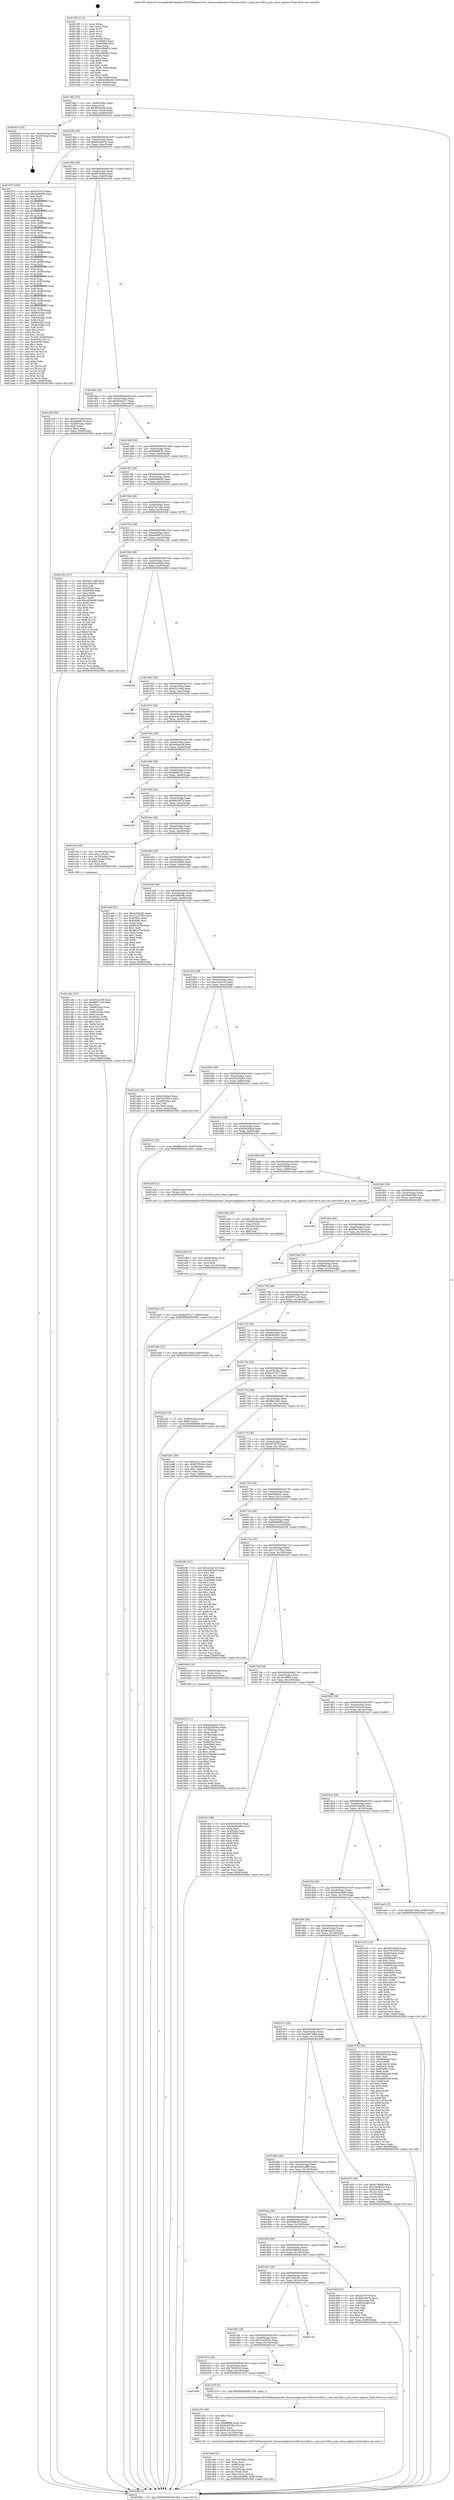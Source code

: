 digraph "0x4013f0" {
  label = "0x4013f0 (/mnt/c/Users/mathe/Desktop/tcc/POCII/binaries/extr_linuxsoundpciemu10k1emu10k1x.c_snd_emu10k1x_pcm_close_capture_Final-ollvm.out::main(0))"
  labelloc = "t"
  node[shape=record]

  Entry [label="",width=0.3,height=0.3,shape=circle,fillcolor=black,style=filled]
  "0x401462" [label="{
     0x401462 [32]\l
     | [instrs]\l
     &nbsp;&nbsp;0x401462 \<+6\>: mov -0x90(%rbp),%eax\l
     &nbsp;&nbsp;0x401468 \<+2\>: mov %eax,%ecx\l
     &nbsp;&nbsp;0x40146a \<+6\>: sub $0x8920cafa,%ecx\l
     &nbsp;&nbsp;0x401470 \<+6\>: mov %eax,-0xa4(%rbp)\l
     &nbsp;&nbsp;0x401476 \<+6\>: mov %ecx,-0xa8(%rbp)\l
     &nbsp;&nbsp;0x40147c \<+6\>: je 000000000040241e \<main+0x102e\>\l
  }"]
  "0x40241e" [label="{
     0x40241e [16]\l
     | [instrs]\l
     &nbsp;&nbsp;0x40241e \<+3\>: mov -0x24(%rbp),%eax\l
     &nbsp;&nbsp;0x402421 \<+4\>: lea -0x20(%rbp),%rsp\l
     &nbsp;&nbsp;0x402425 \<+1\>: pop %rbx\l
     &nbsp;&nbsp;0x402426 \<+2\>: pop %r12\l
     &nbsp;&nbsp;0x402428 \<+2\>: pop %r14\l
     &nbsp;&nbsp;0x40242a \<+2\>: pop %r15\l
     &nbsp;&nbsp;0x40242c \<+1\>: pop %rbp\l
     &nbsp;&nbsp;0x40242d \<+1\>: ret\l
  }"]
  "0x401482" [label="{
     0x401482 [28]\l
     | [instrs]\l
     &nbsp;&nbsp;0x401482 \<+5\>: jmp 0000000000401487 \<main+0x97\>\l
     &nbsp;&nbsp;0x401487 \<+6\>: mov -0xa4(%rbp),%eax\l
     &nbsp;&nbsp;0x40148d \<+5\>: sub $0x8d33ee7d,%eax\l
     &nbsp;&nbsp;0x401492 \<+6\>: mov %eax,-0xac(%rbp)\l
     &nbsp;&nbsp;0x401498 \<+6\>: je 0000000000401975 \<main+0x585\>\l
  }"]
  Exit [label="",width=0.3,height=0.3,shape=circle,fillcolor=black,style=filled,peripheries=2]
  "0x401975" [label="{
     0x401975 [308]\l
     | [instrs]\l
     &nbsp;&nbsp;0x401975 \<+5\>: mov $0x267057f,%eax\l
     &nbsp;&nbsp;0x40197a \<+5\>: mov $0xcaf8b5fb,%ecx\l
     &nbsp;&nbsp;0x40197f \<+2\>: xor %edx,%edx\l
     &nbsp;&nbsp;0x401981 \<+3\>: mov %rsp,%rsi\l
     &nbsp;&nbsp;0x401984 \<+4\>: add $0xfffffffffffffff0,%rsi\l
     &nbsp;&nbsp;0x401988 \<+3\>: mov %rsi,%rsp\l
     &nbsp;&nbsp;0x40198b \<+7\>: mov %rsi,-0x88(%rbp)\l
     &nbsp;&nbsp;0x401992 \<+3\>: mov %rsp,%rsi\l
     &nbsp;&nbsp;0x401995 \<+4\>: add $0xfffffffffffffff0,%rsi\l
     &nbsp;&nbsp;0x401999 \<+3\>: mov %rsi,%rsp\l
     &nbsp;&nbsp;0x40199c \<+3\>: mov %rsp,%rdi\l
     &nbsp;&nbsp;0x40199f \<+4\>: add $0xfffffffffffffff0,%rdi\l
     &nbsp;&nbsp;0x4019a3 \<+3\>: mov %rdi,%rsp\l
     &nbsp;&nbsp;0x4019a6 \<+4\>: mov %rdi,-0x80(%rbp)\l
     &nbsp;&nbsp;0x4019aa \<+3\>: mov %rsp,%rdi\l
     &nbsp;&nbsp;0x4019ad \<+4\>: add $0xfffffffffffffff0,%rdi\l
     &nbsp;&nbsp;0x4019b1 \<+3\>: mov %rdi,%rsp\l
     &nbsp;&nbsp;0x4019b4 \<+4\>: mov %rdi,-0x78(%rbp)\l
     &nbsp;&nbsp;0x4019b8 \<+3\>: mov %rsp,%rdi\l
     &nbsp;&nbsp;0x4019bb \<+4\>: add $0xfffffffffffffff0,%rdi\l
     &nbsp;&nbsp;0x4019bf \<+3\>: mov %rdi,%rsp\l
     &nbsp;&nbsp;0x4019c2 \<+4\>: mov %rdi,-0x70(%rbp)\l
     &nbsp;&nbsp;0x4019c6 \<+3\>: mov %rsp,%rdi\l
     &nbsp;&nbsp;0x4019c9 \<+4\>: add $0xfffffffffffffff0,%rdi\l
     &nbsp;&nbsp;0x4019cd \<+3\>: mov %rdi,%rsp\l
     &nbsp;&nbsp;0x4019d0 \<+4\>: mov %rdi,-0x68(%rbp)\l
     &nbsp;&nbsp;0x4019d4 \<+3\>: mov %rsp,%rdi\l
     &nbsp;&nbsp;0x4019d7 \<+4\>: add $0xfffffffffffffff0,%rdi\l
     &nbsp;&nbsp;0x4019db \<+3\>: mov %rdi,%rsp\l
     &nbsp;&nbsp;0x4019de \<+4\>: mov %rdi,-0x60(%rbp)\l
     &nbsp;&nbsp;0x4019e2 \<+3\>: mov %rsp,%rdi\l
     &nbsp;&nbsp;0x4019e5 \<+4\>: add $0xfffffffffffffff0,%rdi\l
     &nbsp;&nbsp;0x4019e9 \<+3\>: mov %rdi,%rsp\l
     &nbsp;&nbsp;0x4019ec \<+4\>: mov %rdi,-0x58(%rbp)\l
     &nbsp;&nbsp;0x4019f0 \<+3\>: mov %rsp,%rdi\l
     &nbsp;&nbsp;0x4019f3 \<+4\>: add $0xfffffffffffffff0,%rdi\l
     &nbsp;&nbsp;0x4019f7 \<+3\>: mov %rdi,%rsp\l
     &nbsp;&nbsp;0x4019fa \<+4\>: mov %rdi,-0x50(%rbp)\l
     &nbsp;&nbsp;0x4019fe \<+3\>: mov %rsp,%rdi\l
     &nbsp;&nbsp;0x401a01 \<+4\>: add $0xfffffffffffffff0,%rdi\l
     &nbsp;&nbsp;0x401a05 \<+3\>: mov %rdi,%rsp\l
     &nbsp;&nbsp;0x401a08 \<+4\>: mov %rdi,-0x48(%rbp)\l
     &nbsp;&nbsp;0x401a0c \<+3\>: mov %rsp,%rdi\l
     &nbsp;&nbsp;0x401a0f \<+4\>: add $0xfffffffffffffff0,%rdi\l
     &nbsp;&nbsp;0x401a13 \<+3\>: mov %rdi,%rsp\l
     &nbsp;&nbsp;0x401a16 \<+4\>: mov %rdi,-0x40(%rbp)\l
     &nbsp;&nbsp;0x401a1a \<+3\>: mov %rsp,%rdi\l
     &nbsp;&nbsp;0x401a1d \<+4\>: add $0xfffffffffffffff0,%rdi\l
     &nbsp;&nbsp;0x401a21 \<+3\>: mov %rdi,%rsp\l
     &nbsp;&nbsp;0x401a24 \<+4\>: mov %rdi,-0x38(%rbp)\l
     &nbsp;&nbsp;0x401a28 \<+7\>: mov -0x88(%rbp),%rdi\l
     &nbsp;&nbsp;0x401a2f \<+6\>: movl $0x0,(%rdi)\l
     &nbsp;&nbsp;0x401a35 \<+7\>: mov -0x94(%rbp),%r8d\l
     &nbsp;&nbsp;0x401a3c \<+3\>: mov %r8d,(%rsi)\l
     &nbsp;&nbsp;0x401a3f \<+4\>: mov -0x80(%rbp),%rdi\l
     &nbsp;&nbsp;0x401a43 \<+7\>: mov -0xa0(%rbp),%r9\l
     &nbsp;&nbsp;0x401a4a \<+3\>: mov %r9,(%rdi)\l
     &nbsp;&nbsp;0x401a4d \<+3\>: cmpl $0x2,(%rsi)\l
     &nbsp;&nbsp;0x401a50 \<+4\>: setne %r10b\l
     &nbsp;&nbsp;0x401a54 \<+4\>: and $0x1,%r10b\l
     &nbsp;&nbsp;0x401a58 \<+4\>: mov %r10b,-0x29(%rbp)\l
     &nbsp;&nbsp;0x401a5c \<+8\>: mov 0x40505c,%r11d\l
     &nbsp;&nbsp;0x401a64 \<+7\>: mov 0x405060,%ebx\l
     &nbsp;&nbsp;0x401a6b \<+3\>: sub $0x1,%edx\l
     &nbsp;&nbsp;0x401a6e \<+3\>: mov %r11d,%r14d\l
     &nbsp;&nbsp;0x401a71 \<+3\>: add %edx,%r14d\l
     &nbsp;&nbsp;0x401a74 \<+4\>: imul %r14d,%r11d\l
     &nbsp;&nbsp;0x401a78 \<+4\>: and $0x1,%r11d\l
     &nbsp;&nbsp;0x401a7c \<+4\>: cmp $0x0,%r11d\l
     &nbsp;&nbsp;0x401a80 \<+4\>: sete %r10b\l
     &nbsp;&nbsp;0x401a84 \<+3\>: cmp $0xa,%ebx\l
     &nbsp;&nbsp;0x401a87 \<+4\>: setl %r15b\l
     &nbsp;&nbsp;0x401a8b \<+3\>: mov %r10b,%r12b\l
     &nbsp;&nbsp;0x401a8e \<+3\>: and %r15b,%r12b\l
     &nbsp;&nbsp;0x401a91 \<+3\>: xor %r15b,%r10b\l
     &nbsp;&nbsp;0x401a94 \<+3\>: or %r10b,%r12b\l
     &nbsp;&nbsp;0x401a97 \<+4\>: test $0x1,%r12b\l
     &nbsp;&nbsp;0x401a9b \<+3\>: cmovne %ecx,%eax\l
     &nbsp;&nbsp;0x401a9e \<+6\>: mov %eax,-0x90(%rbp)\l
     &nbsp;&nbsp;0x401aa4 \<+5\>: jmp 000000000040259d \<main+0x11ad\>\l
  }"]
  "0x40149e" [label="{
     0x40149e [28]\l
     | [instrs]\l
     &nbsp;&nbsp;0x40149e \<+5\>: jmp 00000000004014a3 \<main+0xb3\>\l
     &nbsp;&nbsp;0x4014a3 \<+6\>: mov -0xa4(%rbp),%eax\l
     &nbsp;&nbsp;0x4014a9 \<+5\>: sub $0x957fc8ea,%eax\l
     &nbsp;&nbsp;0x4014ae \<+6\>: mov %eax,-0xb0(%rbp)\l
     &nbsp;&nbsp;0x4014b4 \<+6\>: je 0000000000401c0d \<main+0x81d\>\l
  }"]
  "0x401eed" [label="{
     0x401eed [15]\l
     | [instrs]\l
     &nbsp;&nbsp;0x401eed \<+10\>: movl $0xfac97417,-0x90(%rbp)\l
     &nbsp;&nbsp;0x401ef7 \<+5\>: jmp 000000000040259d \<main+0x11ad\>\l
  }"]
  "0x401c0d" [label="{
     0x401c0d [30]\l
     | [instrs]\l
     &nbsp;&nbsp;0x401c0d \<+5\>: mov $0xb321a4ef,%eax\l
     &nbsp;&nbsp;0x401c12 \<+5\>: mov $0xae6697c9,%ecx\l
     &nbsp;&nbsp;0x401c17 \<+3\>: mov -0x28(%rbp),%edx\l
     &nbsp;&nbsp;0x401c1a \<+3\>: cmp $0x0,%edx\l
     &nbsp;&nbsp;0x401c1d \<+3\>: cmove %ecx,%eax\l
     &nbsp;&nbsp;0x401c20 \<+6\>: mov %eax,-0x90(%rbp)\l
     &nbsp;&nbsp;0x401c26 \<+5\>: jmp 000000000040259d \<main+0x11ad\>\l
  }"]
  "0x4014ba" [label="{
     0x4014ba [28]\l
     | [instrs]\l
     &nbsp;&nbsp;0x4014ba \<+5\>: jmp 00000000004014bf \<main+0xcf\>\l
     &nbsp;&nbsp;0x4014bf \<+6\>: mov -0xa4(%rbp),%eax\l
     &nbsp;&nbsp;0x4014c5 \<+5\>: sub $0x9cfcba77,%eax\l
     &nbsp;&nbsp;0x4014ca \<+6\>: mov %eax,-0xb4(%rbp)\l
     &nbsp;&nbsp;0x4014d0 \<+6\>: je 0000000000402571 \<main+0x1181\>\l
  }"]
  "0x401ed8" [label="{
     0x401ed8 [21]\l
     | [instrs]\l
     &nbsp;&nbsp;0x401ed8 \<+4\>: mov -0x68(%rbp),%rcx\l
     &nbsp;&nbsp;0x401edc \<+3\>: mov (%rcx),%rcx\l
     &nbsp;&nbsp;0x401edf \<+3\>: mov %rcx,%rdi\l
     &nbsp;&nbsp;0x401ee2 \<+6\>: mov %eax,-0x15c(%rbp)\l
     &nbsp;&nbsp;0x401ee8 \<+5\>: call 0000000000401030 \<free@plt\>\l
     | [calls]\l
     &nbsp;&nbsp;0x401030 \{1\} (unknown)\l
  }"]
  "0x402571" [label="{
     0x402571\l
  }", style=dashed]
  "0x4014d6" [label="{
     0x4014d6 [28]\l
     | [instrs]\l
     &nbsp;&nbsp;0x4014d6 \<+5\>: jmp 00000000004014db \<main+0xeb\>\l
     &nbsp;&nbsp;0x4014db \<+6\>: mov -0xa4(%rbp),%eax\l
     &nbsp;&nbsp;0x4014e1 \<+5\>: sub $0x9d9997f1,%eax\l
     &nbsp;&nbsp;0x4014e6 \<+6\>: mov %eax,-0xb8(%rbp)\l
     &nbsp;&nbsp;0x4014ec \<+6\>: je 0000000000402023 \<main+0xc33\>\l
  }"]
  "0x401ebb" [label="{
     0x401ebb [29]\l
     | [instrs]\l
     &nbsp;&nbsp;0x401ebb \<+10\>: movabs $0x4030d6,%rdi\l
     &nbsp;&nbsp;0x401ec5 \<+4\>: mov -0x58(%rbp),%rcx\l
     &nbsp;&nbsp;0x401ec9 \<+2\>: mov %eax,(%rcx)\l
     &nbsp;&nbsp;0x401ecb \<+4\>: mov -0x58(%rbp),%rcx\l
     &nbsp;&nbsp;0x401ecf \<+2\>: mov (%rcx),%esi\l
     &nbsp;&nbsp;0x401ed1 \<+2\>: mov $0x0,%al\l
     &nbsp;&nbsp;0x401ed3 \<+5\>: call 0000000000401040 \<printf@plt\>\l
     | [calls]\l
     &nbsp;&nbsp;0x401040 \{1\} (unknown)\l
  }"]
  "0x402023" [label="{
     0x402023\l
  }", style=dashed]
  "0x4014f2" [label="{
     0x4014f2 [28]\l
     | [instrs]\l
     &nbsp;&nbsp;0x4014f2 \<+5\>: jmp 00000000004014f7 \<main+0x107\>\l
     &nbsp;&nbsp;0x4014f7 \<+6\>: mov -0xa4(%rbp),%eax\l
     &nbsp;&nbsp;0x4014fd \<+5\>: sub $0x9e496426,%eax\l
     &nbsp;&nbsp;0x401502 \<+6\>: mov %eax,-0xbc(%rbp)\l
     &nbsp;&nbsp;0x401508 \<+6\>: je 0000000000402014 \<main+0xc24\>\l
  }"]
  "0x401da6" [label="{
     0x401da6 [41]\l
     | [instrs]\l
     &nbsp;&nbsp;0x401da6 \<+6\>: mov -0x158(%rbp),%ecx\l
     &nbsp;&nbsp;0x401dac \<+3\>: imul %eax,%ecx\l
     &nbsp;&nbsp;0x401daf \<+4\>: mov -0x68(%rbp),%rsi\l
     &nbsp;&nbsp;0x401db3 \<+3\>: mov (%rsi),%rsi\l
     &nbsp;&nbsp;0x401db6 \<+4\>: mov -0x60(%rbp),%rdi\l
     &nbsp;&nbsp;0x401dba \<+3\>: movslq (%rdi),%rdi\l
     &nbsp;&nbsp;0x401dbd \<+3\>: mov %ecx,(%rsi,%rdi,4)\l
     &nbsp;&nbsp;0x401dc0 \<+10\>: movl $0x18c2ff5b,-0x90(%rbp)\l
     &nbsp;&nbsp;0x401dca \<+5\>: jmp 000000000040259d \<main+0x11ad\>\l
  }"]
  "0x402014" [label="{
     0x402014\l
  }", style=dashed]
  "0x40150e" [label="{
     0x40150e [28]\l
     | [instrs]\l
     &nbsp;&nbsp;0x40150e \<+5\>: jmp 0000000000401513 \<main+0x123\>\l
     &nbsp;&nbsp;0x401513 \<+6\>: mov -0xa4(%rbp),%eax\l
     &nbsp;&nbsp;0x401519 \<+5\>: sub $0xa7411abc,%eax\l
     &nbsp;&nbsp;0x40151e \<+6\>: mov %eax,-0xc0(%rbp)\l
     &nbsp;&nbsp;0x401524 \<+6\>: je 0000000000401bef \<main+0x7ff\>\l
  }"]
  "0x401d7e" [label="{
     0x401d7e [40]\l
     | [instrs]\l
     &nbsp;&nbsp;0x401d7e \<+5\>: mov $0x2,%ecx\l
     &nbsp;&nbsp;0x401d83 \<+1\>: cltd\l
     &nbsp;&nbsp;0x401d84 \<+2\>: idiv %ecx\l
     &nbsp;&nbsp;0x401d86 \<+6\>: imul $0xfffffffe,%edx,%ecx\l
     &nbsp;&nbsp;0x401d8c \<+6\>: sub $0x6c2d33bd,%ecx\l
     &nbsp;&nbsp;0x401d92 \<+3\>: add $0x1,%ecx\l
     &nbsp;&nbsp;0x401d95 \<+6\>: add $0x6c2d33bd,%ecx\l
     &nbsp;&nbsp;0x401d9b \<+6\>: mov %ecx,-0x158(%rbp)\l
     &nbsp;&nbsp;0x401da1 \<+5\>: call 0000000000401160 \<next_i\>\l
     | [calls]\l
     &nbsp;&nbsp;0x401160 \{1\} (/mnt/c/Users/mathe/Desktop/tcc/POCII/binaries/extr_linuxsoundpciemu10k1emu10k1x.c_snd_emu10k1x_pcm_close_capture_Final-ollvm.out::next_i)\l
  }"]
  "0x401bef" [label="{
     0x401bef\l
  }", style=dashed]
  "0x40152a" [label="{
     0x40152a [28]\l
     | [instrs]\l
     &nbsp;&nbsp;0x40152a \<+5\>: jmp 000000000040152f \<main+0x13f\>\l
     &nbsp;&nbsp;0x40152f \<+6\>: mov -0xa4(%rbp),%eax\l
     &nbsp;&nbsp;0x401535 \<+5\>: sub $0xae6697c9,%eax\l
     &nbsp;&nbsp;0x40153a \<+6\>: mov %eax,-0xc4(%rbp)\l
     &nbsp;&nbsp;0x401540 \<+6\>: je 0000000000401c2b \<main+0x83b\>\l
  }"]
  "0x401936" [label="{
     0x401936\l
  }", style=dashed]
  "0x401c2b" [label="{
     0x401c2b [147]\l
     | [instrs]\l
     &nbsp;&nbsp;0x401c2b \<+5\>: mov $0x5641c9f9,%eax\l
     &nbsp;&nbsp;0x401c30 \<+5\>: mov $0xc0d41f43,%ecx\l
     &nbsp;&nbsp;0x401c35 \<+2\>: mov $0x1,%dl\l
     &nbsp;&nbsp;0x401c37 \<+7\>: mov 0x40505c,%esi\l
     &nbsp;&nbsp;0x401c3e \<+7\>: mov 0x405060,%edi\l
     &nbsp;&nbsp;0x401c45 \<+3\>: mov %esi,%r8d\l
     &nbsp;&nbsp;0x401c48 \<+7\>: sub $0xc85fe3d9,%r8d\l
     &nbsp;&nbsp;0x401c4f \<+4\>: sub $0x1,%r8d\l
     &nbsp;&nbsp;0x401c53 \<+7\>: add $0xc85fe3d9,%r8d\l
     &nbsp;&nbsp;0x401c5a \<+4\>: imul %r8d,%esi\l
     &nbsp;&nbsp;0x401c5e \<+3\>: and $0x1,%esi\l
     &nbsp;&nbsp;0x401c61 \<+3\>: cmp $0x0,%esi\l
     &nbsp;&nbsp;0x401c64 \<+4\>: sete %r9b\l
     &nbsp;&nbsp;0x401c68 \<+3\>: cmp $0xa,%edi\l
     &nbsp;&nbsp;0x401c6b \<+4\>: setl %r10b\l
     &nbsp;&nbsp;0x401c6f \<+3\>: mov %r9b,%r11b\l
     &nbsp;&nbsp;0x401c72 \<+4\>: xor $0xff,%r11b\l
     &nbsp;&nbsp;0x401c76 \<+3\>: mov %r10b,%bl\l
     &nbsp;&nbsp;0x401c79 \<+3\>: xor $0xff,%bl\l
     &nbsp;&nbsp;0x401c7c \<+3\>: xor $0x0,%dl\l
     &nbsp;&nbsp;0x401c7f \<+3\>: mov %r11b,%r14b\l
     &nbsp;&nbsp;0x401c82 \<+4\>: and $0x0,%r14b\l
     &nbsp;&nbsp;0x401c86 \<+3\>: and %dl,%r9b\l
     &nbsp;&nbsp;0x401c89 \<+3\>: mov %bl,%r15b\l
     &nbsp;&nbsp;0x401c8c \<+4\>: and $0x0,%r15b\l
     &nbsp;&nbsp;0x401c90 \<+3\>: and %dl,%r10b\l
     &nbsp;&nbsp;0x401c93 \<+3\>: or %r9b,%r14b\l
     &nbsp;&nbsp;0x401c96 \<+3\>: or %r10b,%r15b\l
     &nbsp;&nbsp;0x401c99 \<+3\>: xor %r15b,%r14b\l
     &nbsp;&nbsp;0x401c9c \<+3\>: or %bl,%r11b\l
     &nbsp;&nbsp;0x401c9f \<+4\>: xor $0xff,%r11b\l
     &nbsp;&nbsp;0x401ca3 \<+3\>: or $0x0,%dl\l
     &nbsp;&nbsp;0x401ca6 \<+3\>: and %dl,%r11b\l
     &nbsp;&nbsp;0x401ca9 \<+3\>: or %r11b,%r14b\l
     &nbsp;&nbsp;0x401cac \<+4\>: test $0x1,%r14b\l
     &nbsp;&nbsp;0x401cb0 \<+3\>: cmovne %ecx,%eax\l
     &nbsp;&nbsp;0x401cb3 \<+6\>: mov %eax,-0x90(%rbp)\l
     &nbsp;&nbsp;0x401cb9 \<+5\>: jmp 000000000040259d \<main+0x11ad\>\l
  }"]
  "0x401546" [label="{
     0x401546 [28]\l
     | [instrs]\l
     &nbsp;&nbsp;0x401546 \<+5\>: jmp 000000000040154b \<main+0x15b\>\l
     &nbsp;&nbsp;0x40154b \<+6\>: mov -0xa4(%rbp),%eax\l
     &nbsp;&nbsp;0x401551 \<+5\>: sub $0xb2ae050d,%eax\l
     &nbsp;&nbsp;0x401556 \<+6\>: mov %eax,-0xc8(%rbp)\l
     &nbsp;&nbsp;0x40155c \<+6\>: je 000000000040209d \<main+0xcad\>\l
  }"]
  "0x401d79" [label="{
     0x401d79 [5]\l
     | [instrs]\l
     &nbsp;&nbsp;0x401d79 \<+5\>: call 0000000000401160 \<next_i\>\l
     | [calls]\l
     &nbsp;&nbsp;0x401160 \{1\} (/mnt/c/Users/mathe/Desktop/tcc/POCII/binaries/extr_linuxsoundpciemu10k1emu10k1x.c_snd_emu10k1x_pcm_close_capture_Final-ollvm.out::next_i)\l
  }"]
  "0x40209d" [label="{
     0x40209d\l
  }", style=dashed]
  "0x401562" [label="{
     0x401562 [28]\l
     | [instrs]\l
     &nbsp;&nbsp;0x401562 \<+5\>: jmp 0000000000401567 \<main+0x177\>\l
     &nbsp;&nbsp;0x401567 \<+6\>: mov -0xa4(%rbp),%eax\l
     &nbsp;&nbsp;0x40156d \<+5\>: sub $0xb321a4ef,%eax\l
     &nbsp;&nbsp;0x401572 \<+6\>: mov %eax,-0xcc(%rbp)\l
     &nbsp;&nbsp;0x401578 \<+6\>: je 000000000040220b \<main+0xe1b\>\l
  }"]
  "0x40191a" [label="{
     0x40191a [28]\l
     | [instrs]\l
     &nbsp;&nbsp;0x40191a \<+5\>: jmp 000000000040191f \<main+0x52f\>\l
     &nbsp;&nbsp;0x40191f \<+6\>: mov -0xa4(%rbp),%eax\l
     &nbsp;&nbsp;0x401925 \<+5\>: sub $0x79d363c3,%eax\l
     &nbsp;&nbsp;0x40192a \<+6\>: mov %eax,-0x154(%rbp)\l
     &nbsp;&nbsp;0x401930 \<+6\>: je 0000000000401d79 \<main+0x989\>\l
  }"]
  "0x40220b" [label="{
     0x40220b\l
  }", style=dashed]
  "0x40157e" [label="{
     0x40157e [28]\l
     | [instrs]\l
     &nbsp;&nbsp;0x40157e \<+5\>: jmp 0000000000401583 \<main+0x193\>\l
     &nbsp;&nbsp;0x401583 \<+6\>: mov -0xa4(%rbp),%eax\l
     &nbsp;&nbsp;0x401589 \<+5\>: sub $0xb4c0749d,%eax\l
     &nbsp;&nbsp;0x40158e \<+6\>: mov %eax,-0xd0(%rbp)\l
     &nbsp;&nbsp;0x401594 \<+6\>: je 00000000004021af \<main+0xdbf\>\l
  }"]
  "0x401ac7" [label="{
     0x401ac7\l
  }", style=dashed]
  "0x4021af" [label="{
     0x4021af\l
  }", style=dashed]
  "0x40159a" [label="{
     0x40159a [28]\l
     | [instrs]\l
     &nbsp;&nbsp;0x40159a \<+5\>: jmp 000000000040159f \<main+0x1af\>\l
     &nbsp;&nbsp;0x40159f \<+6\>: mov -0xa4(%rbp),%eax\l
     &nbsp;&nbsp;0x4015a5 \<+5\>: sub $0xbdeae18f,%eax\l
     &nbsp;&nbsp;0x4015aa \<+6\>: mov %eax,-0xd4(%rbp)\l
     &nbsp;&nbsp;0x4015b0 \<+6\>: je 000000000040221a \<main+0xe2a\>\l
  }"]
  "0x4018fe" [label="{
     0x4018fe [28]\l
     | [instrs]\l
     &nbsp;&nbsp;0x4018fe \<+5\>: jmp 0000000000401903 \<main+0x513\>\l
     &nbsp;&nbsp;0x401903 \<+6\>: mov -0xa4(%rbp),%eax\l
     &nbsp;&nbsp;0x401909 \<+5\>: sub $0x74236953,%eax\l
     &nbsp;&nbsp;0x40190e \<+6\>: mov %eax,-0x150(%rbp)\l
     &nbsp;&nbsp;0x401914 \<+6\>: je 0000000000401ac7 \<main+0x6d7\>\l
  }"]
  "0x40221a" [label="{
     0x40221a\l
  }", style=dashed]
  "0x4015b6" [label="{
     0x4015b6 [28]\l
     | [instrs]\l
     &nbsp;&nbsp;0x4015b6 \<+5\>: jmp 00000000004015bb \<main+0x1cb\>\l
     &nbsp;&nbsp;0x4015bb \<+6\>: mov -0xa4(%rbp),%eax\l
     &nbsp;&nbsp;0x4015c1 \<+5\>: sub $0xbfd827f1,%eax\l
     &nbsp;&nbsp;0x4015c6 \<+6\>: mov %eax,-0xd8(%rbp)\l
     &nbsp;&nbsp;0x4015cc \<+6\>: je 000000000040250a \<main+0x111a\>\l
  }"]
  "0x402130" [label="{
     0x402130\l
  }", style=dashed]
  "0x40250a" [label="{
     0x40250a\l
  }", style=dashed]
  "0x4015d2" [label="{
     0x4015d2 [28]\l
     | [instrs]\l
     &nbsp;&nbsp;0x4015d2 \<+5\>: jmp 00000000004015d7 \<main+0x1e7\>\l
     &nbsp;&nbsp;0x4015d7 \<+6\>: mov -0xa4(%rbp),%eax\l
     &nbsp;&nbsp;0x4015dd \<+5\>: sub $0xbfeb587b,%eax\l
     &nbsp;&nbsp;0x4015e2 \<+6\>: mov %eax,-0xdc(%rbp)\l
     &nbsp;&nbsp;0x4015e8 \<+6\>: je 0000000000402047 \<main+0xc57\>\l
  }"]
  "0x401cdb" [label="{
     0x401cdb [107]\l
     | [instrs]\l
     &nbsp;&nbsp;0x401cdb \<+5\>: mov $0x5641c9f9,%ecx\l
     &nbsp;&nbsp;0x401ce0 \<+5\>: mov $0xf9f571c9,%edx\l
     &nbsp;&nbsp;0x401ce5 \<+2\>: xor %esi,%esi\l
     &nbsp;&nbsp;0x401ce7 \<+4\>: mov -0x68(%rbp),%rdi\l
     &nbsp;&nbsp;0x401ceb \<+3\>: mov %rax,(%rdi)\l
     &nbsp;&nbsp;0x401cee \<+4\>: mov -0x60(%rbp),%rax\l
     &nbsp;&nbsp;0x401cf2 \<+6\>: movl $0x0,(%rax)\l
     &nbsp;&nbsp;0x401cf8 \<+8\>: mov 0x40505c,%r8d\l
     &nbsp;&nbsp;0x401d00 \<+8\>: mov 0x405060,%r9d\l
     &nbsp;&nbsp;0x401d08 \<+3\>: sub $0x1,%esi\l
     &nbsp;&nbsp;0x401d0b \<+3\>: mov %r8d,%r10d\l
     &nbsp;&nbsp;0x401d0e \<+3\>: add %esi,%r10d\l
     &nbsp;&nbsp;0x401d11 \<+4\>: imul %r10d,%r8d\l
     &nbsp;&nbsp;0x401d15 \<+4\>: and $0x1,%r8d\l
     &nbsp;&nbsp;0x401d19 \<+4\>: cmp $0x0,%r8d\l
     &nbsp;&nbsp;0x401d1d \<+4\>: sete %r11b\l
     &nbsp;&nbsp;0x401d21 \<+4\>: cmp $0xa,%r9d\l
     &nbsp;&nbsp;0x401d25 \<+3\>: setl %bl\l
     &nbsp;&nbsp;0x401d28 \<+3\>: mov %r11b,%r14b\l
     &nbsp;&nbsp;0x401d2b \<+3\>: and %bl,%r14b\l
     &nbsp;&nbsp;0x401d2e \<+3\>: xor %bl,%r11b\l
     &nbsp;&nbsp;0x401d31 \<+3\>: or %r11b,%r14b\l
     &nbsp;&nbsp;0x401d34 \<+4\>: test $0x1,%r14b\l
     &nbsp;&nbsp;0x401d38 \<+3\>: cmovne %edx,%ecx\l
     &nbsp;&nbsp;0x401d3b \<+6\>: mov %ecx,-0x90(%rbp)\l
     &nbsp;&nbsp;0x401d41 \<+5\>: jmp 000000000040259d \<main+0x11ad\>\l
  }"]
  "0x402047" [label="{
     0x402047\l
  }", style=dashed]
  "0x4015ee" [label="{
     0x4015ee [28]\l
     | [instrs]\l
     &nbsp;&nbsp;0x4015ee \<+5\>: jmp 00000000004015f3 \<main+0x203\>\l
     &nbsp;&nbsp;0x4015f3 \<+6\>: mov -0xa4(%rbp),%eax\l
     &nbsp;&nbsp;0x4015f9 \<+5\>: sub $0xc0d41f43,%eax\l
     &nbsp;&nbsp;0x4015fe \<+6\>: mov %eax,-0xe0(%rbp)\l
     &nbsp;&nbsp;0x401604 \<+6\>: je 0000000000401cbe \<main+0x8ce\>\l
  }"]
  "0x401b53" [label="{
     0x401b53 [111]\l
     | [instrs]\l
     &nbsp;&nbsp;0x401b53 \<+5\>: mov $0xfa30dc62,%ecx\l
     &nbsp;&nbsp;0x401b58 \<+5\>: mov $0xd52b65b5,%edx\l
     &nbsp;&nbsp;0x401b5d \<+4\>: mov -0x78(%rbp),%rdi\l
     &nbsp;&nbsp;0x401b61 \<+2\>: mov %eax,(%rdi)\l
     &nbsp;&nbsp;0x401b63 \<+4\>: mov -0x78(%rbp),%rdi\l
     &nbsp;&nbsp;0x401b67 \<+2\>: mov (%rdi),%eax\l
     &nbsp;&nbsp;0x401b69 \<+3\>: mov %eax,-0x28(%rbp)\l
     &nbsp;&nbsp;0x401b6c \<+7\>: mov 0x40505c,%eax\l
     &nbsp;&nbsp;0x401b73 \<+7\>: mov 0x405060,%esi\l
     &nbsp;&nbsp;0x401b7a \<+3\>: mov %eax,%r8d\l
     &nbsp;&nbsp;0x401b7d \<+7\>: sub $0x776eb6b3,%r8d\l
     &nbsp;&nbsp;0x401b84 \<+4\>: sub $0x1,%r8d\l
     &nbsp;&nbsp;0x401b88 \<+7\>: add $0x776eb6b3,%r8d\l
     &nbsp;&nbsp;0x401b8f \<+4\>: imul %r8d,%eax\l
     &nbsp;&nbsp;0x401b93 \<+3\>: and $0x1,%eax\l
     &nbsp;&nbsp;0x401b96 \<+3\>: cmp $0x0,%eax\l
     &nbsp;&nbsp;0x401b99 \<+4\>: sete %r9b\l
     &nbsp;&nbsp;0x401b9d \<+3\>: cmp $0xa,%esi\l
     &nbsp;&nbsp;0x401ba0 \<+4\>: setl %r10b\l
     &nbsp;&nbsp;0x401ba4 \<+3\>: mov %r9b,%r11b\l
     &nbsp;&nbsp;0x401ba7 \<+3\>: and %r10b,%r11b\l
     &nbsp;&nbsp;0x401baa \<+3\>: xor %r10b,%r9b\l
     &nbsp;&nbsp;0x401bad \<+3\>: or %r9b,%r11b\l
     &nbsp;&nbsp;0x401bb0 \<+4\>: test $0x1,%r11b\l
     &nbsp;&nbsp;0x401bb4 \<+3\>: cmovne %edx,%ecx\l
     &nbsp;&nbsp;0x401bb7 \<+6\>: mov %ecx,-0x90(%rbp)\l
     &nbsp;&nbsp;0x401bbd \<+5\>: jmp 000000000040259d \<main+0x11ad\>\l
  }"]
  "0x401cbe" [label="{
     0x401cbe [29]\l
     | [instrs]\l
     &nbsp;&nbsp;0x401cbe \<+4\>: mov -0x70(%rbp),%rax\l
     &nbsp;&nbsp;0x401cc2 \<+6\>: movl $0x1,(%rax)\l
     &nbsp;&nbsp;0x401cc8 \<+4\>: mov -0x70(%rbp),%rax\l
     &nbsp;&nbsp;0x401ccc \<+3\>: movslq (%rax),%rax\l
     &nbsp;&nbsp;0x401ccf \<+4\>: shl $0x2,%rax\l
     &nbsp;&nbsp;0x401cd3 \<+3\>: mov %rax,%rdi\l
     &nbsp;&nbsp;0x401cd6 \<+5\>: call 0000000000401050 \<malloc@plt\>\l
     | [calls]\l
     &nbsp;&nbsp;0x401050 \{1\} (unknown)\l
  }"]
  "0x40160a" [label="{
     0x40160a [28]\l
     | [instrs]\l
     &nbsp;&nbsp;0x40160a \<+5\>: jmp 000000000040160f \<main+0x21f\>\l
     &nbsp;&nbsp;0x40160f \<+6\>: mov -0xa4(%rbp),%eax\l
     &nbsp;&nbsp;0x401615 \<+5\>: sub $0xc625efa3,%eax\l
     &nbsp;&nbsp;0x40161a \<+6\>: mov %eax,-0xe4(%rbp)\l
     &nbsp;&nbsp;0x401620 \<+6\>: je 0000000000401ae8 \<main+0x6f8\>\l
  }"]
  "0x4013f0" [label="{
     0x4013f0 [114]\l
     | [instrs]\l
     &nbsp;&nbsp;0x4013f0 \<+1\>: push %rbp\l
     &nbsp;&nbsp;0x4013f1 \<+3\>: mov %rsp,%rbp\l
     &nbsp;&nbsp;0x4013f4 \<+2\>: push %r15\l
     &nbsp;&nbsp;0x4013f6 \<+2\>: push %r14\l
     &nbsp;&nbsp;0x4013f8 \<+2\>: push %r12\l
     &nbsp;&nbsp;0x4013fa \<+1\>: push %rbx\l
     &nbsp;&nbsp;0x4013fb \<+7\>: sub $0x160,%rsp\l
     &nbsp;&nbsp;0x401402 \<+7\>: mov 0x40505c,%eax\l
     &nbsp;&nbsp;0x401409 \<+7\>: mov 0x405060,%ecx\l
     &nbsp;&nbsp;0x401410 \<+2\>: mov %eax,%edx\l
     &nbsp;&nbsp;0x401412 \<+6\>: add $0xe36bf452,%edx\l
     &nbsp;&nbsp;0x401418 \<+3\>: sub $0x1,%edx\l
     &nbsp;&nbsp;0x40141b \<+6\>: sub $0xe36bf452,%edx\l
     &nbsp;&nbsp;0x401421 \<+3\>: imul %edx,%eax\l
     &nbsp;&nbsp;0x401424 \<+3\>: and $0x1,%eax\l
     &nbsp;&nbsp;0x401427 \<+3\>: cmp $0x0,%eax\l
     &nbsp;&nbsp;0x40142a \<+4\>: sete %r8b\l
     &nbsp;&nbsp;0x40142e \<+4\>: and $0x1,%r8b\l
     &nbsp;&nbsp;0x401432 \<+7\>: mov %r8b,-0x8a(%rbp)\l
     &nbsp;&nbsp;0x401439 \<+3\>: cmp $0xa,%ecx\l
     &nbsp;&nbsp;0x40143c \<+4\>: setl %r8b\l
     &nbsp;&nbsp;0x401440 \<+4\>: and $0x1,%r8b\l
     &nbsp;&nbsp;0x401444 \<+7\>: mov %r8b,-0x89(%rbp)\l
     &nbsp;&nbsp;0x40144b \<+10\>: movl $0x6e588a09,-0x90(%rbp)\l
     &nbsp;&nbsp;0x401455 \<+6\>: mov %edi,-0x94(%rbp)\l
     &nbsp;&nbsp;0x40145b \<+7\>: mov %rsi,-0xa0(%rbp)\l
  }"]
  "0x401ae8" [label="{
     0x401ae8 [91]\l
     | [instrs]\l
     &nbsp;&nbsp;0x401ae8 \<+5\>: mov $0xfa30dc62,%eax\l
     &nbsp;&nbsp;0x401aed \<+5\>: mov $0x131475b2,%ecx\l
     &nbsp;&nbsp;0x401af2 \<+7\>: mov 0x40505c,%edx\l
     &nbsp;&nbsp;0x401af9 \<+7\>: mov 0x405060,%esi\l
     &nbsp;&nbsp;0x401b00 \<+2\>: mov %edx,%edi\l
     &nbsp;&nbsp;0x401b02 \<+6\>: sub $0x8fc2d7af,%edi\l
     &nbsp;&nbsp;0x401b08 \<+3\>: sub $0x1,%edi\l
     &nbsp;&nbsp;0x401b0b \<+6\>: add $0x8fc2d7af,%edi\l
     &nbsp;&nbsp;0x401b11 \<+3\>: imul %edi,%edx\l
     &nbsp;&nbsp;0x401b14 \<+3\>: and $0x1,%edx\l
     &nbsp;&nbsp;0x401b17 \<+3\>: cmp $0x0,%edx\l
     &nbsp;&nbsp;0x401b1a \<+4\>: sete %r8b\l
     &nbsp;&nbsp;0x401b1e \<+3\>: cmp $0xa,%esi\l
     &nbsp;&nbsp;0x401b21 \<+4\>: setl %r9b\l
     &nbsp;&nbsp;0x401b25 \<+3\>: mov %r8b,%r10b\l
     &nbsp;&nbsp;0x401b28 \<+3\>: and %r9b,%r10b\l
     &nbsp;&nbsp;0x401b2b \<+3\>: xor %r9b,%r8b\l
     &nbsp;&nbsp;0x401b2e \<+3\>: or %r8b,%r10b\l
     &nbsp;&nbsp;0x401b31 \<+4\>: test $0x1,%r10b\l
     &nbsp;&nbsp;0x401b35 \<+3\>: cmovne %ecx,%eax\l
     &nbsp;&nbsp;0x401b38 \<+6\>: mov %eax,-0x90(%rbp)\l
     &nbsp;&nbsp;0x401b3e \<+5\>: jmp 000000000040259d \<main+0x11ad\>\l
  }"]
  "0x401626" [label="{
     0x401626 [28]\l
     | [instrs]\l
     &nbsp;&nbsp;0x401626 \<+5\>: jmp 000000000040162b \<main+0x23b\>\l
     &nbsp;&nbsp;0x40162b \<+6\>: mov -0xa4(%rbp),%eax\l
     &nbsp;&nbsp;0x401631 \<+5\>: sub $0xcaf8b5fb,%eax\l
     &nbsp;&nbsp;0x401636 \<+6\>: mov %eax,-0xe8(%rbp)\l
     &nbsp;&nbsp;0x40163c \<+6\>: je 0000000000401aa9 \<main+0x6b9\>\l
  }"]
  "0x40259d" [label="{
     0x40259d [5]\l
     | [instrs]\l
     &nbsp;&nbsp;0x40259d \<+5\>: jmp 0000000000401462 \<main+0x72\>\l
  }"]
  "0x401aa9" [label="{
     0x401aa9 [30]\l
     | [instrs]\l
     &nbsp;&nbsp;0x401aa9 \<+5\>: mov $0xc625efa3,%eax\l
     &nbsp;&nbsp;0x401aae \<+5\>: mov $0x74236953,%ecx\l
     &nbsp;&nbsp;0x401ab3 \<+3\>: mov -0x29(%rbp),%dl\l
     &nbsp;&nbsp;0x401ab6 \<+3\>: test $0x1,%dl\l
     &nbsp;&nbsp;0x401ab9 \<+3\>: cmovne %ecx,%eax\l
     &nbsp;&nbsp;0x401abc \<+6\>: mov %eax,-0x90(%rbp)\l
     &nbsp;&nbsp;0x401ac2 \<+5\>: jmp 000000000040259d \<main+0x11ad\>\l
  }"]
  "0x401642" [label="{
     0x401642 [28]\l
     | [instrs]\l
     &nbsp;&nbsp;0x401642 \<+5\>: jmp 0000000000401647 \<main+0x257\>\l
     &nbsp;&nbsp;0x401647 \<+6\>: mov -0xa4(%rbp),%eax\l
     &nbsp;&nbsp;0x40164d \<+5\>: sub $0xcccba7e0,%eax\l
     &nbsp;&nbsp;0x401652 \<+6\>: mov %eax,-0xec(%rbp)\l
     &nbsp;&nbsp;0x401658 \<+6\>: je 0000000000402585 \<main+0x1195\>\l
  }"]
  "0x4018e2" [label="{
     0x4018e2 [28]\l
     | [instrs]\l
     &nbsp;&nbsp;0x4018e2 \<+5\>: jmp 00000000004018e7 \<main+0x4f7\>\l
     &nbsp;&nbsp;0x4018e7 \<+6\>: mov -0xa4(%rbp),%eax\l
     &nbsp;&nbsp;0x4018ed \<+5\>: sub $0x73d024cc,%eax\l
     &nbsp;&nbsp;0x4018f2 \<+6\>: mov %eax,-0x14c(%rbp)\l
     &nbsp;&nbsp;0x4018f8 \<+6\>: je 0000000000402130 \<main+0xd40\>\l
  }"]
  "0x402585" [label="{
     0x402585\l
  }", style=dashed]
  "0x40165e" [label="{
     0x40165e [28]\l
     | [instrs]\l
     &nbsp;&nbsp;0x40165e \<+5\>: jmp 0000000000401663 \<main+0x273\>\l
     &nbsp;&nbsp;0x401663 \<+6\>: mov -0xa4(%rbp),%eax\l
     &nbsp;&nbsp;0x401669 \<+5\>: sub $0xd52b65b5,%eax\l
     &nbsp;&nbsp;0x40166e \<+6\>: mov %eax,-0xf0(%rbp)\l
     &nbsp;&nbsp;0x401674 \<+6\>: je 0000000000401bc2 \<main+0x7d2\>\l
  }"]
  "0x401940" [label="{
     0x401940 [53]\l
     | [instrs]\l
     &nbsp;&nbsp;0x401940 \<+5\>: mov $0x267057f,%eax\l
     &nbsp;&nbsp;0x401945 \<+5\>: mov $0x8d33ee7d,%ecx\l
     &nbsp;&nbsp;0x40194a \<+6\>: mov -0x8a(%rbp),%dl\l
     &nbsp;&nbsp;0x401950 \<+7\>: mov -0x89(%rbp),%sil\l
     &nbsp;&nbsp;0x401957 \<+3\>: mov %dl,%dil\l
     &nbsp;&nbsp;0x40195a \<+3\>: and %sil,%dil\l
     &nbsp;&nbsp;0x40195d \<+3\>: xor %sil,%dl\l
     &nbsp;&nbsp;0x401960 \<+3\>: or %dl,%dil\l
     &nbsp;&nbsp;0x401963 \<+4\>: test $0x1,%dil\l
     &nbsp;&nbsp;0x401967 \<+3\>: cmovne %ecx,%eax\l
     &nbsp;&nbsp;0x40196a \<+6\>: mov %eax,-0x90(%rbp)\l
     &nbsp;&nbsp;0x401970 \<+5\>: jmp 000000000040259d \<main+0x11ad\>\l
  }"]
  "0x401bc2" [label="{
     0x401bc2 [15]\l
     | [instrs]\l
     &nbsp;&nbsp;0x401bc2 \<+10\>: movl $0xffa61b53,-0x90(%rbp)\l
     &nbsp;&nbsp;0x401bcc \<+5\>: jmp 000000000040259d \<main+0x11ad\>\l
  }"]
  "0x40167a" [label="{
     0x40167a [28]\l
     | [instrs]\l
     &nbsp;&nbsp;0x40167a \<+5\>: jmp 000000000040167f \<main+0x28f\>\l
     &nbsp;&nbsp;0x40167f \<+6\>: mov -0xa4(%rbp),%eax\l
     &nbsp;&nbsp;0x401685 \<+5\>: sub $0xd8030bc9,%eax\l
     &nbsp;&nbsp;0x40168a \<+6\>: mov %eax,-0xf4(%rbp)\l
     &nbsp;&nbsp;0x401690 \<+6\>: je 0000000000401efc \<main+0xb0c\>\l
  }"]
  "0x4018c6" [label="{
     0x4018c6 [28]\l
     | [instrs]\l
     &nbsp;&nbsp;0x4018c6 \<+5\>: jmp 00000000004018cb \<main+0x4db\>\l
     &nbsp;&nbsp;0x4018cb \<+6\>: mov -0xa4(%rbp),%eax\l
     &nbsp;&nbsp;0x4018d1 \<+5\>: sub $0x6e588a09,%eax\l
     &nbsp;&nbsp;0x4018d6 \<+6\>: mov %eax,-0x148(%rbp)\l
     &nbsp;&nbsp;0x4018dc \<+6\>: je 0000000000401940 \<main+0x550\>\l
  }"]
  "0x401efc" [label="{
     0x401efc\l
  }", style=dashed]
  "0x401696" [label="{
     0x401696 [28]\l
     | [instrs]\l
     &nbsp;&nbsp;0x401696 \<+5\>: jmp 000000000040169b \<main+0x2ab\>\l
     &nbsp;&nbsp;0x40169b \<+6\>: mov -0xa4(%rbp),%eax\l
     &nbsp;&nbsp;0x4016a1 \<+5\>: sub $0xe5799cff,%eax\l
     &nbsp;&nbsp;0x4016a6 \<+6\>: mov %eax,-0xf8(%rbp)\l
     &nbsp;&nbsp;0x4016ac \<+6\>: je 0000000000401eaf \<main+0xabf\>\l
  }"]
  "0x4022cb" [label="{
     0x4022cb\l
  }", style=dashed]
  "0x401eaf" [label="{
     0x401eaf [12]\l
     | [instrs]\l
     &nbsp;&nbsp;0x401eaf \<+4\>: mov -0x68(%rbp),%rax\l
     &nbsp;&nbsp;0x401eb3 \<+3\>: mov (%rax),%rdi\l
     &nbsp;&nbsp;0x401eb6 \<+5\>: call 0000000000401240 \<snd_emu10k1x_pcm_close_capture\>\l
     | [calls]\l
     &nbsp;&nbsp;0x401240 \{1\} (/mnt/c/Users/mathe/Desktop/tcc/POCII/binaries/extr_linuxsoundpciemu10k1emu10k1x.c_snd_emu10k1x_pcm_close_capture_Final-ollvm.out::snd_emu10k1x_pcm_close_capture)\l
  }"]
  "0x4016b2" [label="{
     0x4016b2 [28]\l
     | [instrs]\l
     &nbsp;&nbsp;0x4016b2 \<+5\>: jmp 00000000004016b7 \<main+0x2c7\>\l
     &nbsp;&nbsp;0x4016b7 \<+6\>: mov -0xa4(%rbp),%eax\l
     &nbsp;&nbsp;0x4016bd \<+5\>: sub $0xe9480068,%eax\l
     &nbsp;&nbsp;0x4016c2 \<+6\>: mov %eax,-0xfc(%rbp)\l
     &nbsp;&nbsp;0x4016c8 \<+6\>: je 0000000000401f85 \<main+0xb95\>\l
  }"]
  "0x4018aa" [label="{
     0x4018aa [28]\l
     | [instrs]\l
     &nbsp;&nbsp;0x4018aa \<+5\>: jmp 00000000004018af \<main+0x4bf\>\l
     &nbsp;&nbsp;0x4018af \<+6\>: mov -0xa4(%rbp),%eax\l
     &nbsp;&nbsp;0x4018b5 \<+5\>: sub $0x59ffe2df,%eax\l
     &nbsp;&nbsp;0x4018ba \<+6\>: mov %eax,-0x144(%rbp)\l
     &nbsp;&nbsp;0x4018c0 \<+6\>: je 00000000004022cb \<main+0xedb\>\l
  }"]
  "0x401f85" [label="{
     0x401f85\l
  }", style=dashed]
  "0x4016ce" [label="{
     0x4016ce [28]\l
     | [instrs]\l
     &nbsp;&nbsp;0x4016ce \<+5\>: jmp 00000000004016d3 \<main+0x2e3\>\l
     &nbsp;&nbsp;0x4016d3 \<+6\>: mov -0xa4(%rbp),%eax\l
     &nbsp;&nbsp;0x4016d9 \<+5\>: sub $0xf6607f24,%eax\l
     &nbsp;&nbsp;0x4016de \<+6\>: mov %eax,-0x100(%rbp)\l
     &nbsp;&nbsp;0x4016e4 \<+6\>: je 00000000004021be \<main+0xdce\>\l
  }"]
  "0x4024a3" [label="{
     0x4024a3\l
  }", style=dashed]
  "0x4021be" [label="{
     0x4021be\l
  }", style=dashed]
  "0x4016ea" [label="{
     0x4016ea [28]\l
     | [instrs]\l
     &nbsp;&nbsp;0x4016ea \<+5\>: jmp 00000000004016ef \<main+0x2ff\>\l
     &nbsp;&nbsp;0x4016ef \<+6\>: mov -0xa4(%rbp),%eax\l
     &nbsp;&nbsp;0x4016f5 \<+5\>: sub $0xf9d81d42,%eax\l
     &nbsp;&nbsp;0x4016fa \<+6\>: mov %eax,-0x104(%rbp)\l
     &nbsp;&nbsp;0x401700 \<+6\>: je 0000000000402270 \<main+0xe80\>\l
  }"]
  "0x40188e" [label="{
     0x40188e [28]\l
     | [instrs]\l
     &nbsp;&nbsp;0x40188e \<+5\>: jmp 0000000000401893 \<main+0x4a3\>\l
     &nbsp;&nbsp;0x401893 \<+6\>: mov -0xa4(%rbp),%eax\l
     &nbsp;&nbsp;0x401899 \<+5\>: sub $0x5641c9f9,%eax\l
     &nbsp;&nbsp;0x40189e \<+6\>: mov %eax,-0x140(%rbp)\l
     &nbsp;&nbsp;0x4018a4 \<+6\>: je 00000000004024a3 \<main+0x10b3\>\l
  }"]
  "0x402270" [label="{
     0x402270\l
  }", style=dashed]
  "0x401706" [label="{
     0x401706 [28]\l
     | [instrs]\l
     &nbsp;&nbsp;0x401706 \<+5\>: jmp 000000000040170b \<main+0x31b\>\l
     &nbsp;&nbsp;0x40170b \<+6\>: mov -0xa4(%rbp),%eax\l
     &nbsp;&nbsp;0x401711 \<+5\>: sub $0xf9f571c9,%eax\l
     &nbsp;&nbsp;0x401716 \<+6\>: mov %eax,-0x108(%rbp)\l
     &nbsp;&nbsp;0x40171c \<+6\>: je 0000000000401d46 \<main+0x956\>\l
  }"]
  "0x401d55" [label="{
     0x401d55 [36]\l
     | [instrs]\l
     &nbsp;&nbsp;0x401d55 \<+5\>: mov $0xe5799cff,%eax\l
     &nbsp;&nbsp;0x401d5a \<+5\>: mov $0x79d363c3,%ecx\l
     &nbsp;&nbsp;0x401d5f \<+4\>: mov -0x60(%rbp),%rdx\l
     &nbsp;&nbsp;0x401d63 \<+2\>: mov (%rdx),%esi\l
     &nbsp;&nbsp;0x401d65 \<+4\>: mov -0x70(%rbp),%rdx\l
     &nbsp;&nbsp;0x401d69 \<+2\>: cmp (%rdx),%esi\l
     &nbsp;&nbsp;0x401d6b \<+3\>: cmovl %ecx,%eax\l
     &nbsp;&nbsp;0x401d6e \<+6\>: mov %eax,-0x90(%rbp)\l
     &nbsp;&nbsp;0x401d74 \<+5\>: jmp 000000000040259d \<main+0x11ad\>\l
  }"]
  "0x401d46" [label="{
     0x401d46 [15]\l
     | [instrs]\l
     &nbsp;&nbsp;0x401d46 \<+10\>: movl $0x4d4746af,-0x90(%rbp)\l
     &nbsp;&nbsp;0x401d50 \<+5\>: jmp 000000000040259d \<main+0x11ad\>\l
  }"]
  "0x401722" [label="{
     0x401722 [28]\l
     | [instrs]\l
     &nbsp;&nbsp;0x401722 \<+5\>: jmp 0000000000401727 \<main+0x337\>\l
     &nbsp;&nbsp;0x401727 \<+6\>: mov -0xa4(%rbp),%eax\l
     &nbsp;&nbsp;0x40172d \<+5\>: sub $0xfa30dc62,%eax\l
     &nbsp;&nbsp;0x401732 \<+6\>: mov %eax,-0x10c(%rbp)\l
     &nbsp;&nbsp;0x401738 \<+6\>: je 0000000000402473 \<main+0x1083\>\l
  }"]
  "0x401872" [label="{
     0x401872 [28]\l
     | [instrs]\l
     &nbsp;&nbsp;0x401872 \<+5\>: jmp 0000000000401877 \<main+0x487\>\l
     &nbsp;&nbsp;0x401877 \<+6\>: mov -0xa4(%rbp),%eax\l
     &nbsp;&nbsp;0x40187d \<+5\>: sub $0x4d4746af,%eax\l
     &nbsp;&nbsp;0x401882 \<+6\>: mov %eax,-0x13c(%rbp)\l
     &nbsp;&nbsp;0x401888 \<+6\>: je 0000000000401d55 \<main+0x965\>\l
  }"]
  "0x402473" [label="{
     0x402473\l
  }", style=dashed]
  "0x40173e" [label="{
     0x40173e [28]\l
     | [instrs]\l
     &nbsp;&nbsp;0x40173e \<+5\>: jmp 0000000000401743 \<main+0x353\>\l
     &nbsp;&nbsp;0x401743 \<+6\>: mov -0xa4(%rbp),%eax\l
     &nbsp;&nbsp;0x401749 \<+5\>: sub $0xfac97417,%eax\l
     &nbsp;&nbsp;0x40174e \<+6\>: mov %eax,-0x110(%rbp)\l
     &nbsp;&nbsp;0x401754 \<+6\>: je 00000000004022da \<main+0xeea\>\l
  }"]
  "0x40237f" [label="{
     0x40237f [159]\l
     | [instrs]\l
     &nbsp;&nbsp;0x40237f \<+5\>: mov $0xcccba7e0,%eax\l
     &nbsp;&nbsp;0x402384 \<+5\>: mov $0x8920cafa,%ecx\l
     &nbsp;&nbsp;0x402389 \<+2\>: mov $0x1,%dl\l
     &nbsp;&nbsp;0x40238b \<+7\>: mov -0x88(%rbp),%rsi\l
     &nbsp;&nbsp;0x402392 \<+2\>: mov (%rsi),%edi\l
     &nbsp;&nbsp;0x402394 \<+3\>: mov %edi,-0x24(%rbp)\l
     &nbsp;&nbsp;0x402397 \<+7\>: mov 0x40505c,%edi\l
     &nbsp;&nbsp;0x40239e \<+8\>: mov 0x405060,%r8d\l
     &nbsp;&nbsp;0x4023a6 \<+3\>: mov %edi,%r9d\l
     &nbsp;&nbsp;0x4023a9 \<+7\>: add $0xd488ce08,%r9d\l
     &nbsp;&nbsp;0x4023b0 \<+4\>: sub $0x1,%r9d\l
     &nbsp;&nbsp;0x4023b4 \<+7\>: sub $0xd488ce08,%r9d\l
     &nbsp;&nbsp;0x4023bb \<+4\>: imul %r9d,%edi\l
     &nbsp;&nbsp;0x4023bf \<+3\>: and $0x1,%edi\l
     &nbsp;&nbsp;0x4023c2 \<+3\>: cmp $0x0,%edi\l
     &nbsp;&nbsp;0x4023c5 \<+4\>: sete %r10b\l
     &nbsp;&nbsp;0x4023c9 \<+4\>: cmp $0xa,%r8d\l
     &nbsp;&nbsp;0x4023cd \<+4\>: setl %r11b\l
     &nbsp;&nbsp;0x4023d1 \<+3\>: mov %r10b,%bl\l
     &nbsp;&nbsp;0x4023d4 \<+3\>: xor $0xff,%bl\l
     &nbsp;&nbsp;0x4023d7 \<+3\>: mov %r11b,%r14b\l
     &nbsp;&nbsp;0x4023da \<+4\>: xor $0xff,%r14b\l
     &nbsp;&nbsp;0x4023de \<+3\>: xor $0x0,%dl\l
     &nbsp;&nbsp;0x4023e1 \<+3\>: mov %bl,%r15b\l
     &nbsp;&nbsp;0x4023e4 \<+4\>: and $0x0,%r15b\l
     &nbsp;&nbsp;0x4023e8 \<+3\>: and %dl,%r10b\l
     &nbsp;&nbsp;0x4023eb \<+3\>: mov %r14b,%r12b\l
     &nbsp;&nbsp;0x4023ee \<+4\>: and $0x0,%r12b\l
     &nbsp;&nbsp;0x4023f2 \<+3\>: and %dl,%r11b\l
     &nbsp;&nbsp;0x4023f5 \<+3\>: or %r10b,%r15b\l
     &nbsp;&nbsp;0x4023f8 \<+3\>: or %r11b,%r12b\l
     &nbsp;&nbsp;0x4023fb \<+3\>: xor %r12b,%r15b\l
     &nbsp;&nbsp;0x4023fe \<+3\>: or %r14b,%bl\l
     &nbsp;&nbsp;0x402401 \<+3\>: xor $0xff,%bl\l
     &nbsp;&nbsp;0x402404 \<+3\>: or $0x0,%dl\l
     &nbsp;&nbsp;0x402407 \<+2\>: and %dl,%bl\l
     &nbsp;&nbsp;0x402409 \<+3\>: or %bl,%r15b\l
     &nbsp;&nbsp;0x40240c \<+4\>: test $0x1,%r15b\l
     &nbsp;&nbsp;0x402410 \<+3\>: cmovne %ecx,%eax\l
     &nbsp;&nbsp;0x402413 \<+6\>: mov %eax,-0x90(%rbp)\l
     &nbsp;&nbsp;0x402419 \<+5\>: jmp 000000000040259d \<main+0x11ad\>\l
  }"]
  "0x4022da" [label="{
     0x4022da [28]\l
     | [instrs]\l
     &nbsp;&nbsp;0x4022da \<+7\>: mov -0x88(%rbp),%rax\l
     &nbsp;&nbsp;0x4022e1 \<+6\>: movl $0x0,(%rax)\l
     &nbsp;&nbsp;0x4022e7 \<+10\>: movl $0x8dd8498,-0x90(%rbp)\l
     &nbsp;&nbsp;0x4022f1 \<+5\>: jmp 000000000040259d \<main+0x11ad\>\l
  }"]
  "0x40175a" [label="{
     0x40175a [28]\l
     | [instrs]\l
     &nbsp;&nbsp;0x40175a \<+5\>: jmp 000000000040175f \<main+0x36f\>\l
     &nbsp;&nbsp;0x40175f \<+6\>: mov -0xa4(%rbp),%eax\l
     &nbsp;&nbsp;0x401765 \<+5\>: sub $0xffa61b53,%eax\l
     &nbsp;&nbsp;0x40176a \<+6\>: mov %eax,-0x114(%rbp)\l
     &nbsp;&nbsp;0x401770 \<+6\>: je 0000000000401bd1 \<main+0x7e1\>\l
  }"]
  "0x401856" [label="{
     0x401856 [28]\l
     | [instrs]\l
     &nbsp;&nbsp;0x401856 \<+5\>: jmp 000000000040185b \<main+0x46b\>\l
     &nbsp;&nbsp;0x40185b \<+6\>: mov -0xa4(%rbp),%eax\l
     &nbsp;&nbsp;0x401861 \<+5\>: sub $0x4bfcad1f,%eax\l
     &nbsp;&nbsp;0x401866 \<+6\>: mov %eax,-0x138(%rbp)\l
     &nbsp;&nbsp;0x40186c \<+6\>: je 000000000040237f \<main+0xf8f\>\l
  }"]
  "0x401bd1" [label="{
     0x401bd1 [30]\l
     | [instrs]\l
     &nbsp;&nbsp;0x401bd1 \<+5\>: mov $0xa7411abc,%eax\l
     &nbsp;&nbsp;0x401bd6 \<+5\>: mov $0x957fc8ea,%ecx\l
     &nbsp;&nbsp;0x401bdb \<+3\>: mov -0x28(%rbp),%edx\l
     &nbsp;&nbsp;0x401bde \<+3\>: cmp $0x1,%edx\l
     &nbsp;&nbsp;0x401be1 \<+3\>: cmovl %ecx,%eax\l
     &nbsp;&nbsp;0x401be4 \<+6\>: mov %eax,-0x90(%rbp)\l
     &nbsp;&nbsp;0x401bea \<+5\>: jmp 000000000040259d \<main+0x11ad\>\l
  }"]
  "0x401776" [label="{
     0x401776 [28]\l
     | [instrs]\l
     &nbsp;&nbsp;0x401776 \<+5\>: jmp 000000000040177b \<main+0x38b\>\l
     &nbsp;&nbsp;0x40177b \<+6\>: mov -0xa4(%rbp),%eax\l
     &nbsp;&nbsp;0x401781 \<+5\>: sub $0x267057f,%eax\l
     &nbsp;&nbsp;0x401786 \<+6\>: mov %eax,-0x118(%rbp)\l
     &nbsp;&nbsp;0x40178c \<+6\>: je 000000000040242e \<main+0x103e\>\l
  }"]
  "0x401e25" [label="{
     0x401e25 [123]\l
     | [instrs]\l
     &nbsp;&nbsp;0x401e25 \<+5\>: mov $0x4033d456,%eax\l
     &nbsp;&nbsp;0x401e2a \<+5\>: mov $0x278c5c5f,%ecx\l
     &nbsp;&nbsp;0x401e2f \<+4\>: mov -0x60(%rbp),%rdx\l
     &nbsp;&nbsp;0x401e33 \<+2\>: mov (%rdx),%esi\l
     &nbsp;&nbsp;0x401e35 \<+6\>: add $0x84fae9c3,%esi\l
     &nbsp;&nbsp;0x401e3b \<+3\>: add $0x1,%esi\l
     &nbsp;&nbsp;0x401e3e \<+6\>: sub $0x84fae9c3,%esi\l
     &nbsp;&nbsp;0x401e44 \<+4\>: mov -0x60(%rbp),%rdx\l
     &nbsp;&nbsp;0x401e48 \<+2\>: mov %esi,(%rdx)\l
     &nbsp;&nbsp;0x401e4a \<+7\>: mov 0x40505c,%esi\l
     &nbsp;&nbsp;0x401e51 \<+7\>: mov 0x405060,%edi\l
     &nbsp;&nbsp;0x401e58 \<+3\>: mov %esi,%r8d\l
     &nbsp;&nbsp;0x401e5b \<+7\>: add $0x1b0a2e07,%r8d\l
     &nbsp;&nbsp;0x401e62 \<+4\>: sub $0x1,%r8d\l
     &nbsp;&nbsp;0x401e66 \<+7\>: sub $0x1b0a2e07,%r8d\l
     &nbsp;&nbsp;0x401e6d \<+4\>: imul %r8d,%esi\l
     &nbsp;&nbsp;0x401e71 \<+3\>: and $0x1,%esi\l
     &nbsp;&nbsp;0x401e74 \<+3\>: cmp $0x0,%esi\l
     &nbsp;&nbsp;0x401e77 \<+4\>: sete %r9b\l
     &nbsp;&nbsp;0x401e7b \<+3\>: cmp $0xa,%edi\l
     &nbsp;&nbsp;0x401e7e \<+4\>: setl %r10b\l
     &nbsp;&nbsp;0x401e82 \<+3\>: mov %r9b,%r11b\l
     &nbsp;&nbsp;0x401e85 \<+3\>: and %r10b,%r11b\l
     &nbsp;&nbsp;0x401e88 \<+3\>: xor %r10b,%r9b\l
     &nbsp;&nbsp;0x401e8b \<+3\>: or %r9b,%r11b\l
     &nbsp;&nbsp;0x401e8e \<+4\>: test $0x1,%r11b\l
     &nbsp;&nbsp;0x401e92 \<+3\>: cmovne %ecx,%eax\l
     &nbsp;&nbsp;0x401e95 \<+6\>: mov %eax,-0x90(%rbp)\l
     &nbsp;&nbsp;0x401e9b \<+5\>: jmp 000000000040259d \<main+0x11ad\>\l
  }"]
  "0x40242e" [label="{
     0x40242e\l
  }", style=dashed]
  "0x401792" [label="{
     0x401792 [28]\l
     | [instrs]\l
     &nbsp;&nbsp;0x401792 \<+5\>: jmp 0000000000401797 \<main+0x3a7\>\l
     &nbsp;&nbsp;0x401797 \<+6\>: mov -0xa4(%rbp),%eax\l
     &nbsp;&nbsp;0x40179d \<+5\>: sub $0x5d68e41,%eax\l
     &nbsp;&nbsp;0x4017a2 \<+6\>: mov %eax,-0x11c(%rbp)\l
     &nbsp;&nbsp;0x4017a8 \<+6\>: je 0000000000402547 \<main+0x1157\>\l
  }"]
  "0x40183a" [label="{
     0x40183a [28]\l
     | [instrs]\l
     &nbsp;&nbsp;0x40183a \<+5\>: jmp 000000000040183f \<main+0x44f\>\l
     &nbsp;&nbsp;0x40183f \<+6\>: mov -0xa4(%rbp),%eax\l
     &nbsp;&nbsp;0x401845 \<+5\>: sub $0x454b4d4b,%eax\l
     &nbsp;&nbsp;0x40184a \<+6\>: mov %eax,-0x134(%rbp)\l
     &nbsp;&nbsp;0x401850 \<+6\>: je 0000000000401e25 \<main+0xa35\>\l
  }"]
  "0x402547" [label="{
     0x402547\l
  }", style=dashed]
  "0x4017ae" [label="{
     0x4017ae [28]\l
     | [instrs]\l
     &nbsp;&nbsp;0x4017ae \<+5\>: jmp 00000000004017b3 \<main+0x3c3\>\l
     &nbsp;&nbsp;0x4017b3 \<+6\>: mov -0xa4(%rbp),%eax\l
     &nbsp;&nbsp;0x4017b9 \<+5\>: sub $0x8dd8498,%eax\l
     &nbsp;&nbsp;0x4017be \<+6\>: mov %eax,-0x120(%rbp)\l
     &nbsp;&nbsp;0x4017c4 \<+6\>: je 00000000004022f6 \<main+0xf06\>\l
  }"]
  "0x4024e0" [label="{
     0x4024e0\l
  }", style=dashed]
  "0x4022f6" [label="{
     0x4022f6 [137]\l
     | [instrs]\l
     &nbsp;&nbsp;0x4022f6 \<+5\>: mov $0xcccba7e0,%eax\l
     &nbsp;&nbsp;0x4022fb \<+5\>: mov $0x4bfcad1f,%ecx\l
     &nbsp;&nbsp;0x402300 \<+2\>: mov $0x1,%dl\l
     &nbsp;&nbsp;0x402302 \<+2\>: xor %esi,%esi\l
     &nbsp;&nbsp;0x402304 \<+7\>: mov 0x40505c,%edi\l
     &nbsp;&nbsp;0x40230b \<+8\>: mov 0x405060,%r8d\l
     &nbsp;&nbsp;0x402313 \<+3\>: sub $0x1,%esi\l
     &nbsp;&nbsp;0x402316 \<+3\>: mov %edi,%r9d\l
     &nbsp;&nbsp;0x402319 \<+3\>: add %esi,%r9d\l
     &nbsp;&nbsp;0x40231c \<+4\>: imul %r9d,%edi\l
     &nbsp;&nbsp;0x402320 \<+3\>: and $0x1,%edi\l
     &nbsp;&nbsp;0x402323 \<+3\>: cmp $0x0,%edi\l
     &nbsp;&nbsp;0x402326 \<+4\>: sete %r10b\l
     &nbsp;&nbsp;0x40232a \<+4\>: cmp $0xa,%r8d\l
     &nbsp;&nbsp;0x40232e \<+4\>: setl %r11b\l
     &nbsp;&nbsp;0x402332 \<+3\>: mov %r10b,%bl\l
     &nbsp;&nbsp;0x402335 \<+3\>: xor $0xff,%bl\l
     &nbsp;&nbsp;0x402338 \<+3\>: mov %r11b,%r14b\l
     &nbsp;&nbsp;0x40233b \<+4\>: xor $0xff,%r14b\l
     &nbsp;&nbsp;0x40233f \<+3\>: xor $0x1,%dl\l
     &nbsp;&nbsp;0x402342 \<+3\>: mov %bl,%r15b\l
     &nbsp;&nbsp;0x402345 \<+4\>: and $0xff,%r15b\l
     &nbsp;&nbsp;0x402349 \<+3\>: and %dl,%r10b\l
     &nbsp;&nbsp;0x40234c \<+3\>: mov %r14b,%r12b\l
     &nbsp;&nbsp;0x40234f \<+4\>: and $0xff,%r12b\l
     &nbsp;&nbsp;0x402353 \<+3\>: and %dl,%r11b\l
     &nbsp;&nbsp;0x402356 \<+3\>: or %r10b,%r15b\l
     &nbsp;&nbsp;0x402359 \<+3\>: or %r11b,%r12b\l
     &nbsp;&nbsp;0x40235c \<+3\>: xor %r12b,%r15b\l
     &nbsp;&nbsp;0x40235f \<+3\>: or %r14b,%bl\l
     &nbsp;&nbsp;0x402362 \<+3\>: xor $0xff,%bl\l
     &nbsp;&nbsp;0x402365 \<+3\>: or $0x1,%dl\l
     &nbsp;&nbsp;0x402368 \<+2\>: and %dl,%bl\l
     &nbsp;&nbsp;0x40236a \<+3\>: or %bl,%r15b\l
     &nbsp;&nbsp;0x40236d \<+4\>: test $0x1,%r15b\l
     &nbsp;&nbsp;0x402371 \<+3\>: cmovne %ecx,%eax\l
     &nbsp;&nbsp;0x402374 \<+6\>: mov %eax,-0x90(%rbp)\l
     &nbsp;&nbsp;0x40237a \<+5\>: jmp 000000000040259d \<main+0x11ad\>\l
  }"]
  "0x4017ca" [label="{
     0x4017ca [28]\l
     | [instrs]\l
     &nbsp;&nbsp;0x4017ca \<+5\>: jmp 00000000004017cf \<main+0x3df\>\l
     &nbsp;&nbsp;0x4017cf \<+6\>: mov -0xa4(%rbp),%eax\l
     &nbsp;&nbsp;0x4017d5 \<+5\>: sub $0x131475b2,%eax\l
     &nbsp;&nbsp;0x4017da \<+6\>: mov %eax,-0x124(%rbp)\l
     &nbsp;&nbsp;0x4017e0 \<+6\>: je 0000000000401b43 \<main+0x753\>\l
  }"]
  "0x40181e" [label="{
     0x40181e [28]\l
     | [instrs]\l
     &nbsp;&nbsp;0x40181e \<+5\>: jmp 0000000000401823 \<main+0x433\>\l
     &nbsp;&nbsp;0x401823 \<+6\>: mov -0xa4(%rbp),%eax\l
     &nbsp;&nbsp;0x401829 \<+5\>: sub $0x4033d456,%eax\l
     &nbsp;&nbsp;0x40182e \<+6\>: mov %eax,-0x130(%rbp)\l
     &nbsp;&nbsp;0x401834 \<+6\>: je 00000000004024e0 \<main+0x10f0\>\l
  }"]
  "0x401b43" [label="{
     0x401b43 [16]\l
     | [instrs]\l
     &nbsp;&nbsp;0x401b43 \<+4\>: mov -0x80(%rbp),%rax\l
     &nbsp;&nbsp;0x401b47 \<+3\>: mov (%rax),%rax\l
     &nbsp;&nbsp;0x401b4a \<+4\>: mov 0x8(%rax),%rdi\l
     &nbsp;&nbsp;0x401b4e \<+5\>: call 0000000000401060 \<atoi@plt\>\l
     | [calls]\l
     &nbsp;&nbsp;0x401060 \{1\} (unknown)\l
  }"]
  "0x4017e6" [label="{
     0x4017e6 [28]\l
     | [instrs]\l
     &nbsp;&nbsp;0x4017e6 \<+5\>: jmp 00000000004017eb \<main+0x3fb\>\l
     &nbsp;&nbsp;0x4017eb \<+6\>: mov -0xa4(%rbp),%eax\l
     &nbsp;&nbsp;0x4017f1 \<+5\>: sub $0x18c2ff5b,%eax\l
     &nbsp;&nbsp;0x4017f6 \<+6\>: mov %eax,-0x128(%rbp)\l
     &nbsp;&nbsp;0x4017fc \<+6\>: je 0000000000401dcf \<main+0x9df\>\l
  }"]
  "0x401ea0" [label="{
     0x401ea0 [15]\l
     | [instrs]\l
     &nbsp;&nbsp;0x401ea0 \<+10\>: movl $0x4d4746af,-0x90(%rbp)\l
     &nbsp;&nbsp;0x401eaa \<+5\>: jmp 000000000040259d \<main+0x11ad\>\l
  }"]
  "0x401dcf" [label="{
     0x401dcf [86]\l
     | [instrs]\l
     &nbsp;&nbsp;0x401dcf \<+5\>: mov $0x4033d456,%eax\l
     &nbsp;&nbsp;0x401dd4 \<+5\>: mov $0x454b4d4b,%ecx\l
     &nbsp;&nbsp;0x401dd9 \<+2\>: xor %edx,%edx\l
     &nbsp;&nbsp;0x401ddb \<+7\>: mov 0x40505c,%esi\l
     &nbsp;&nbsp;0x401de2 \<+7\>: mov 0x405060,%edi\l
     &nbsp;&nbsp;0x401de9 \<+3\>: sub $0x1,%edx\l
     &nbsp;&nbsp;0x401dec \<+3\>: mov %esi,%r8d\l
     &nbsp;&nbsp;0x401def \<+3\>: add %edx,%r8d\l
     &nbsp;&nbsp;0x401df2 \<+4\>: imul %r8d,%esi\l
     &nbsp;&nbsp;0x401df6 \<+3\>: and $0x1,%esi\l
     &nbsp;&nbsp;0x401df9 \<+3\>: cmp $0x0,%esi\l
     &nbsp;&nbsp;0x401dfc \<+4\>: sete %r9b\l
     &nbsp;&nbsp;0x401e00 \<+3\>: cmp $0xa,%edi\l
     &nbsp;&nbsp;0x401e03 \<+4\>: setl %r10b\l
     &nbsp;&nbsp;0x401e07 \<+3\>: mov %r9b,%r11b\l
     &nbsp;&nbsp;0x401e0a \<+3\>: and %r10b,%r11b\l
     &nbsp;&nbsp;0x401e0d \<+3\>: xor %r10b,%r9b\l
     &nbsp;&nbsp;0x401e10 \<+3\>: or %r9b,%r11b\l
     &nbsp;&nbsp;0x401e13 \<+4\>: test $0x1,%r11b\l
     &nbsp;&nbsp;0x401e17 \<+3\>: cmovne %ecx,%eax\l
     &nbsp;&nbsp;0x401e1a \<+6\>: mov %eax,-0x90(%rbp)\l
     &nbsp;&nbsp;0x401e20 \<+5\>: jmp 000000000040259d \<main+0x11ad\>\l
  }"]
  "0x401802" [label="{
     0x401802 [28]\l
     | [instrs]\l
     &nbsp;&nbsp;0x401802 \<+5\>: jmp 0000000000401807 \<main+0x417\>\l
     &nbsp;&nbsp;0x401807 \<+6\>: mov -0xa4(%rbp),%eax\l
     &nbsp;&nbsp;0x40180d \<+5\>: sub $0x278c5c5f,%eax\l
     &nbsp;&nbsp;0x401812 \<+6\>: mov %eax,-0x12c(%rbp)\l
     &nbsp;&nbsp;0x401818 \<+6\>: je 0000000000401ea0 \<main+0xab0\>\l
  }"]
  Entry -> "0x4013f0" [label=" 1"]
  "0x401462" -> "0x40241e" [label=" 1"]
  "0x401462" -> "0x401482" [label=" 21"]
  "0x40241e" -> Exit [label=" 1"]
  "0x401482" -> "0x401975" [label=" 1"]
  "0x401482" -> "0x40149e" [label=" 20"]
  "0x40237f" -> "0x40259d" [label=" 1"]
  "0x40149e" -> "0x401c0d" [label=" 1"]
  "0x40149e" -> "0x4014ba" [label=" 19"]
  "0x4022f6" -> "0x40259d" [label=" 1"]
  "0x4014ba" -> "0x402571" [label=" 0"]
  "0x4014ba" -> "0x4014d6" [label=" 19"]
  "0x4022da" -> "0x40259d" [label=" 1"]
  "0x4014d6" -> "0x402023" [label=" 0"]
  "0x4014d6" -> "0x4014f2" [label=" 19"]
  "0x401eed" -> "0x40259d" [label=" 1"]
  "0x4014f2" -> "0x402014" [label=" 0"]
  "0x4014f2" -> "0x40150e" [label=" 19"]
  "0x401ed8" -> "0x401eed" [label=" 1"]
  "0x40150e" -> "0x401bef" [label=" 0"]
  "0x40150e" -> "0x40152a" [label=" 19"]
  "0x401ebb" -> "0x401ed8" [label=" 1"]
  "0x40152a" -> "0x401c2b" [label=" 1"]
  "0x40152a" -> "0x401546" [label=" 18"]
  "0x401eaf" -> "0x401ebb" [label=" 1"]
  "0x401546" -> "0x40209d" [label=" 0"]
  "0x401546" -> "0x401562" [label=" 18"]
  "0x401ea0" -> "0x40259d" [label=" 1"]
  "0x401562" -> "0x40220b" [label=" 0"]
  "0x401562" -> "0x40157e" [label=" 18"]
  "0x401dcf" -> "0x40259d" [label=" 1"]
  "0x40157e" -> "0x4021af" [label=" 0"]
  "0x40157e" -> "0x40159a" [label=" 18"]
  "0x401da6" -> "0x40259d" [label=" 1"]
  "0x40159a" -> "0x40221a" [label=" 0"]
  "0x40159a" -> "0x4015b6" [label=" 18"]
  "0x401d79" -> "0x401d7e" [label=" 1"]
  "0x4015b6" -> "0x40250a" [label=" 0"]
  "0x4015b6" -> "0x4015d2" [label=" 18"]
  "0x40191a" -> "0x401936" [label=" 0"]
  "0x4015d2" -> "0x402047" [label=" 0"]
  "0x4015d2" -> "0x4015ee" [label=" 18"]
  "0x401e25" -> "0x40259d" [label=" 1"]
  "0x4015ee" -> "0x401cbe" [label=" 1"]
  "0x4015ee" -> "0x40160a" [label=" 17"]
  "0x4018fe" -> "0x40191a" [label=" 1"]
  "0x40160a" -> "0x401ae8" [label=" 1"]
  "0x40160a" -> "0x401626" [label=" 16"]
  "0x401d7e" -> "0x401da6" [label=" 1"]
  "0x401626" -> "0x401aa9" [label=" 1"]
  "0x401626" -> "0x401642" [label=" 15"]
  "0x4018e2" -> "0x4018fe" [label=" 1"]
  "0x401642" -> "0x402585" [label=" 0"]
  "0x401642" -> "0x40165e" [label=" 15"]
  "0x4018e2" -> "0x402130" [label=" 0"]
  "0x40165e" -> "0x401bc2" [label=" 1"]
  "0x40165e" -> "0x40167a" [label=" 14"]
  "0x40191a" -> "0x401d79" [label=" 1"]
  "0x40167a" -> "0x401efc" [label=" 0"]
  "0x40167a" -> "0x401696" [label=" 14"]
  "0x401d46" -> "0x40259d" [label=" 1"]
  "0x401696" -> "0x401eaf" [label=" 1"]
  "0x401696" -> "0x4016b2" [label=" 13"]
  "0x401cdb" -> "0x40259d" [label=" 1"]
  "0x4016b2" -> "0x401f85" [label=" 0"]
  "0x4016b2" -> "0x4016ce" [label=" 13"]
  "0x401c2b" -> "0x40259d" [label=" 1"]
  "0x4016ce" -> "0x4021be" [label=" 0"]
  "0x4016ce" -> "0x4016ea" [label=" 13"]
  "0x401c0d" -> "0x40259d" [label=" 1"]
  "0x4016ea" -> "0x402270" [label=" 0"]
  "0x4016ea" -> "0x401706" [label=" 13"]
  "0x401bc2" -> "0x40259d" [label=" 1"]
  "0x401706" -> "0x401d46" [label=" 1"]
  "0x401706" -> "0x401722" [label=" 12"]
  "0x401b53" -> "0x40259d" [label=" 1"]
  "0x401722" -> "0x402473" [label=" 0"]
  "0x401722" -> "0x40173e" [label=" 12"]
  "0x401ae8" -> "0x40259d" [label=" 1"]
  "0x40173e" -> "0x4022da" [label=" 1"]
  "0x40173e" -> "0x40175a" [label=" 11"]
  "0x401aa9" -> "0x40259d" [label=" 1"]
  "0x40175a" -> "0x401bd1" [label=" 1"]
  "0x40175a" -> "0x401776" [label=" 10"]
  "0x4018fe" -> "0x401ac7" [label=" 0"]
  "0x401776" -> "0x40242e" [label=" 0"]
  "0x401776" -> "0x401792" [label=" 10"]
  "0x40259d" -> "0x401462" [label=" 21"]
  "0x401792" -> "0x402547" [label=" 0"]
  "0x401792" -> "0x4017ae" [label=" 10"]
  "0x401940" -> "0x40259d" [label=" 1"]
  "0x4017ae" -> "0x4022f6" [label=" 1"]
  "0x4017ae" -> "0x4017ca" [label=" 9"]
  "0x4018c6" -> "0x4018e2" [label=" 1"]
  "0x4017ca" -> "0x401b43" [label=" 1"]
  "0x4017ca" -> "0x4017e6" [label=" 8"]
  "0x401d55" -> "0x40259d" [label=" 2"]
  "0x4017e6" -> "0x401dcf" [label=" 1"]
  "0x4017e6" -> "0x401802" [label=" 7"]
  "0x4018aa" -> "0x4018c6" [label=" 2"]
  "0x401802" -> "0x401ea0" [label=" 1"]
  "0x401802" -> "0x40181e" [label=" 6"]
  "0x4018c6" -> "0x401940" [label=" 1"]
  "0x40181e" -> "0x4024e0" [label=" 0"]
  "0x40181e" -> "0x40183a" [label=" 6"]
  "0x4013f0" -> "0x401462" [label=" 1"]
  "0x40183a" -> "0x401e25" [label=" 1"]
  "0x40183a" -> "0x401856" [label=" 5"]
  "0x401975" -> "0x40259d" [label=" 1"]
  "0x401856" -> "0x40237f" [label=" 1"]
  "0x401856" -> "0x401872" [label=" 4"]
  "0x401b43" -> "0x401b53" [label=" 1"]
  "0x401872" -> "0x401d55" [label=" 2"]
  "0x401872" -> "0x40188e" [label=" 2"]
  "0x401bd1" -> "0x40259d" [label=" 1"]
  "0x40188e" -> "0x4024a3" [label=" 0"]
  "0x40188e" -> "0x4018aa" [label=" 2"]
  "0x401cbe" -> "0x401cdb" [label=" 1"]
  "0x4018aa" -> "0x4022cb" [label=" 0"]
}
